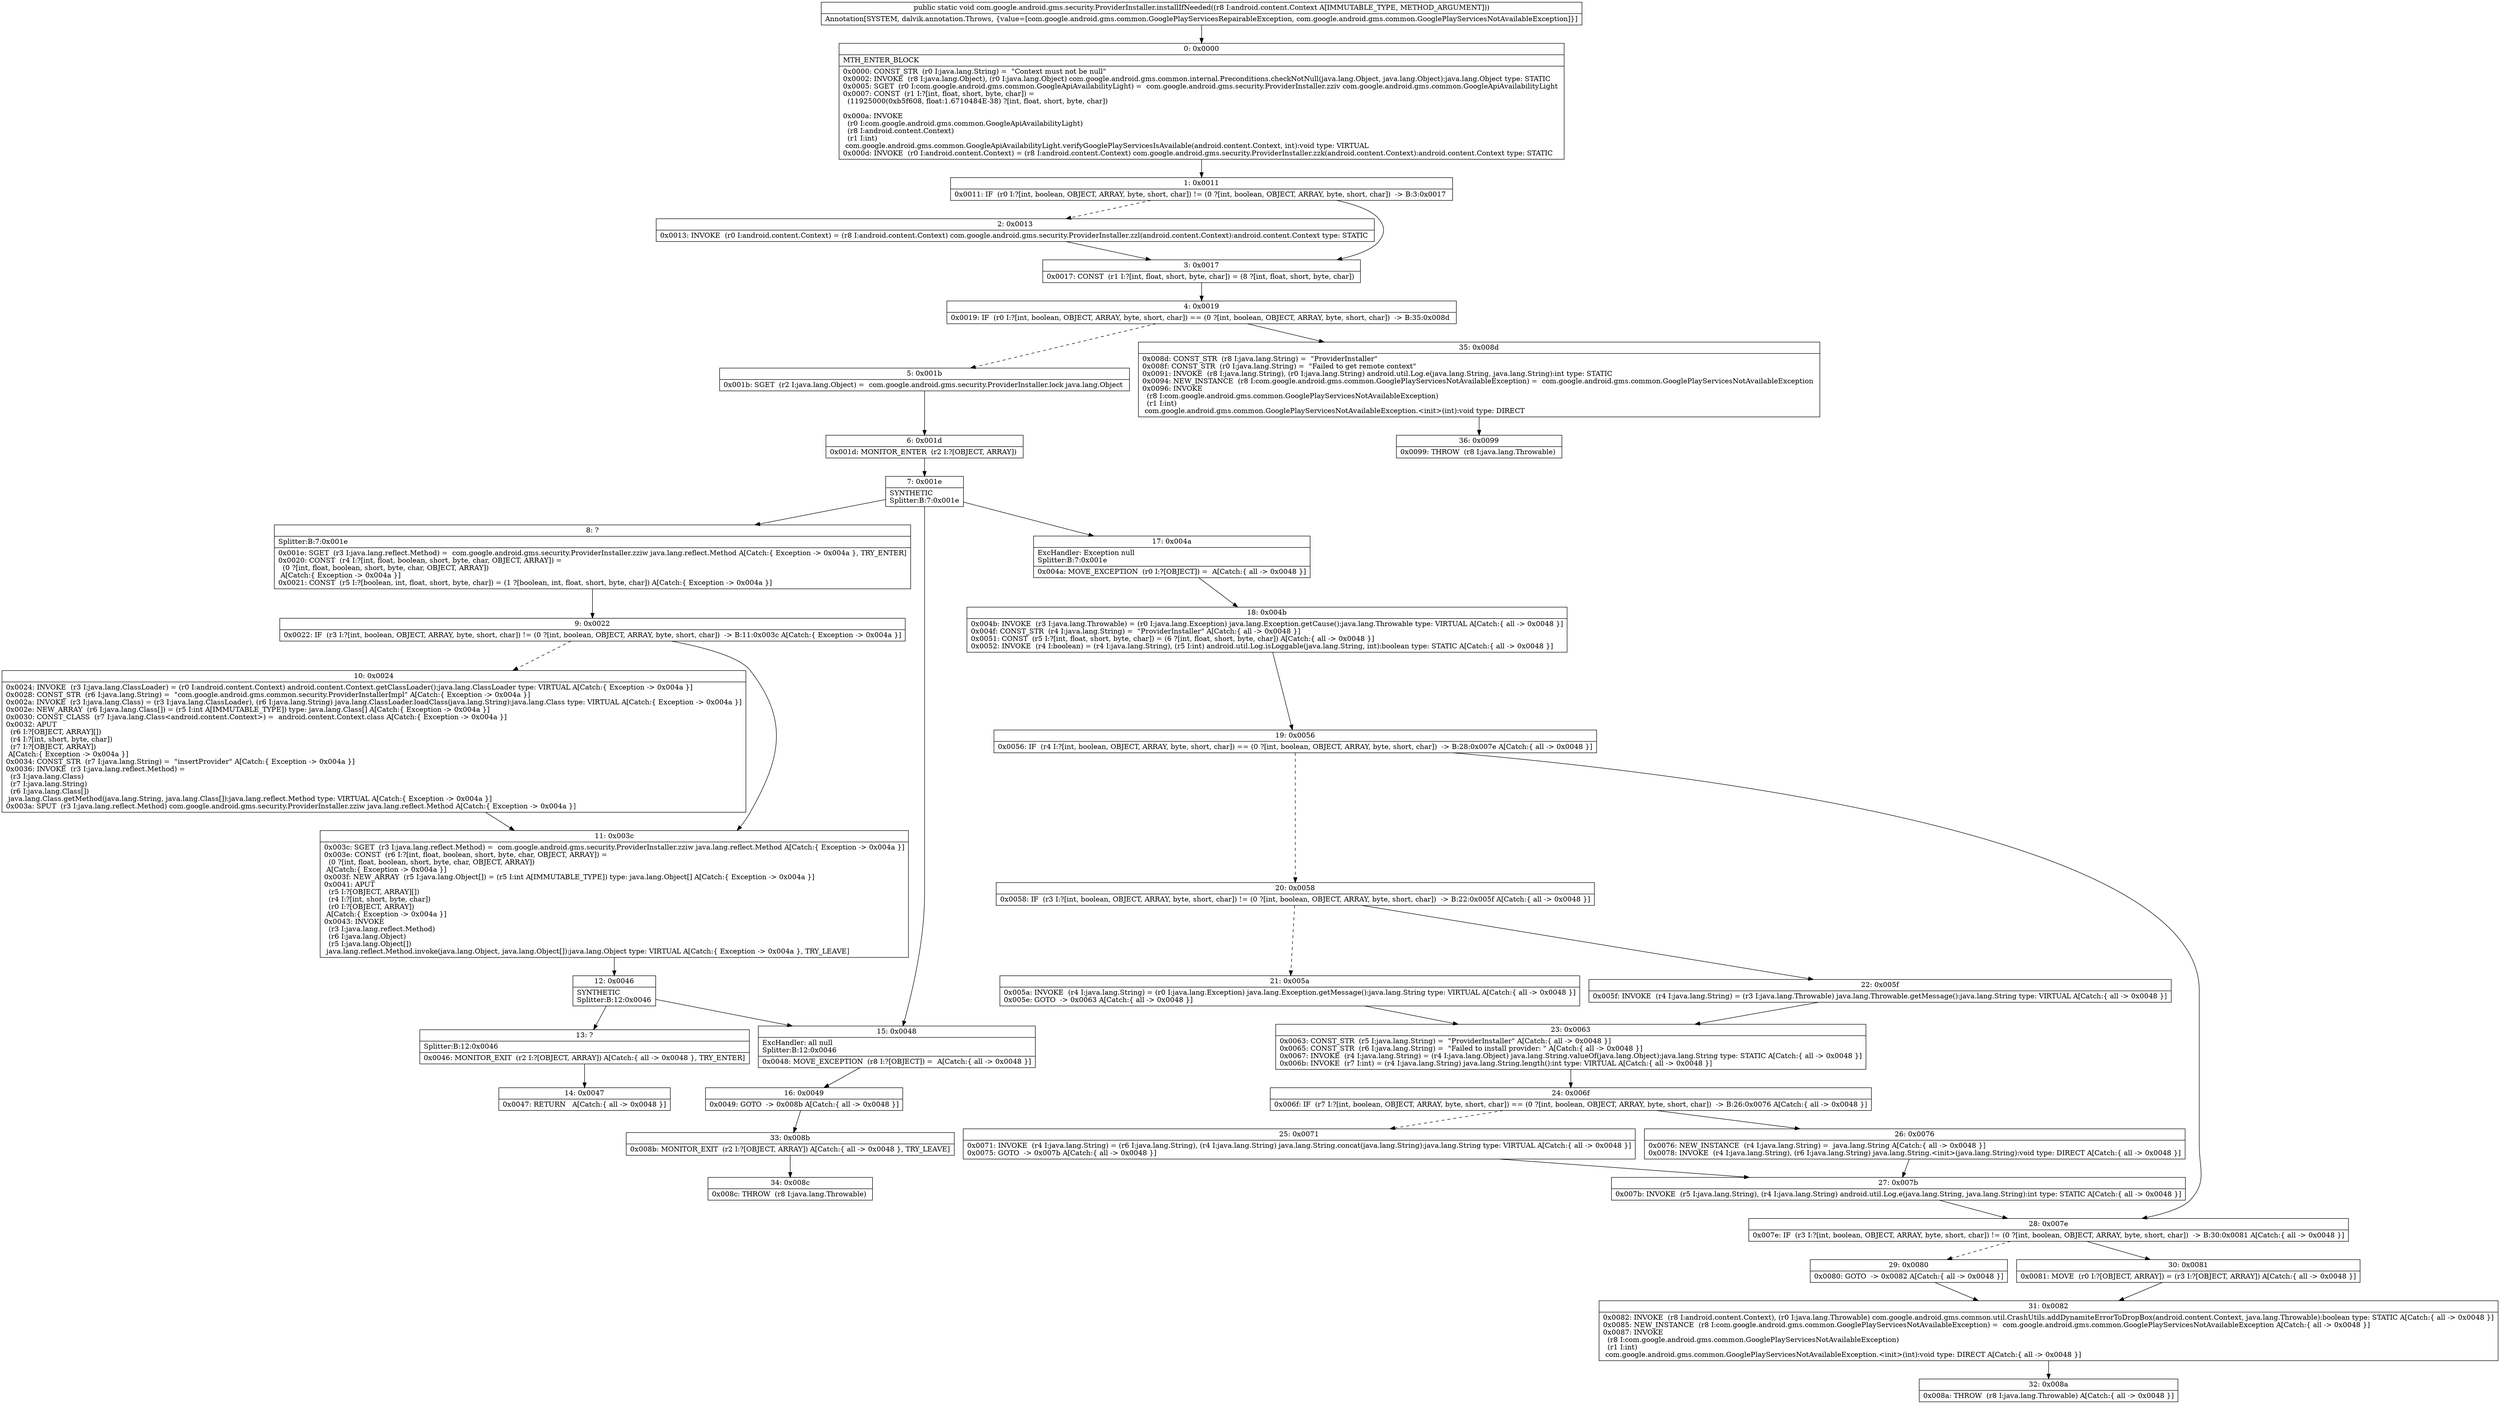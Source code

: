digraph "CFG forcom.google.android.gms.security.ProviderInstaller.installIfNeeded(Landroid\/content\/Context;)V" {
Node_0 [shape=record,label="{0\:\ 0x0000|MTH_ENTER_BLOCK\l|0x0000: CONST_STR  (r0 I:java.lang.String) =  \"Context must not be null\" \l0x0002: INVOKE  (r8 I:java.lang.Object), (r0 I:java.lang.Object) com.google.android.gms.common.internal.Preconditions.checkNotNull(java.lang.Object, java.lang.Object):java.lang.Object type: STATIC \l0x0005: SGET  (r0 I:com.google.android.gms.common.GoogleApiAvailabilityLight) =  com.google.android.gms.security.ProviderInstaller.zziv com.google.android.gms.common.GoogleApiAvailabilityLight \l0x0007: CONST  (r1 I:?[int, float, short, byte, char]) = \l  (11925000(0xb5f608, float:1.6710484E\-38) ?[int, float, short, byte, char])\l \l0x000a: INVOKE  \l  (r0 I:com.google.android.gms.common.GoogleApiAvailabilityLight)\l  (r8 I:android.content.Context)\l  (r1 I:int)\l com.google.android.gms.common.GoogleApiAvailabilityLight.verifyGooglePlayServicesIsAvailable(android.content.Context, int):void type: VIRTUAL \l0x000d: INVOKE  (r0 I:android.content.Context) = (r8 I:android.content.Context) com.google.android.gms.security.ProviderInstaller.zzk(android.content.Context):android.content.Context type: STATIC \l}"];
Node_1 [shape=record,label="{1\:\ 0x0011|0x0011: IF  (r0 I:?[int, boolean, OBJECT, ARRAY, byte, short, char]) != (0 ?[int, boolean, OBJECT, ARRAY, byte, short, char])  \-\> B:3:0x0017 \l}"];
Node_2 [shape=record,label="{2\:\ 0x0013|0x0013: INVOKE  (r0 I:android.content.Context) = (r8 I:android.content.Context) com.google.android.gms.security.ProviderInstaller.zzl(android.content.Context):android.content.Context type: STATIC \l}"];
Node_3 [shape=record,label="{3\:\ 0x0017|0x0017: CONST  (r1 I:?[int, float, short, byte, char]) = (8 ?[int, float, short, byte, char]) \l}"];
Node_4 [shape=record,label="{4\:\ 0x0019|0x0019: IF  (r0 I:?[int, boolean, OBJECT, ARRAY, byte, short, char]) == (0 ?[int, boolean, OBJECT, ARRAY, byte, short, char])  \-\> B:35:0x008d \l}"];
Node_5 [shape=record,label="{5\:\ 0x001b|0x001b: SGET  (r2 I:java.lang.Object) =  com.google.android.gms.security.ProviderInstaller.lock java.lang.Object \l}"];
Node_6 [shape=record,label="{6\:\ 0x001d|0x001d: MONITOR_ENTER  (r2 I:?[OBJECT, ARRAY]) \l}"];
Node_7 [shape=record,label="{7\:\ 0x001e|SYNTHETIC\lSplitter:B:7:0x001e\l}"];
Node_8 [shape=record,label="{8\:\ ?|Splitter:B:7:0x001e\l|0x001e: SGET  (r3 I:java.lang.reflect.Method) =  com.google.android.gms.security.ProviderInstaller.zziw java.lang.reflect.Method A[Catch:\{ Exception \-\> 0x004a \}, TRY_ENTER]\l0x0020: CONST  (r4 I:?[int, float, boolean, short, byte, char, OBJECT, ARRAY]) = \l  (0 ?[int, float, boolean, short, byte, char, OBJECT, ARRAY])\l A[Catch:\{ Exception \-\> 0x004a \}]\l0x0021: CONST  (r5 I:?[boolean, int, float, short, byte, char]) = (1 ?[boolean, int, float, short, byte, char]) A[Catch:\{ Exception \-\> 0x004a \}]\l}"];
Node_9 [shape=record,label="{9\:\ 0x0022|0x0022: IF  (r3 I:?[int, boolean, OBJECT, ARRAY, byte, short, char]) != (0 ?[int, boolean, OBJECT, ARRAY, byte, short, char])  \-\> B:11:0x003c A[Catch:\{ Exception \-\> 0x004a \}]\l}"];
Node_10 [shape=record,label="{10\:\ 0x0024|0x0024: INVOKE  (r3 I:java.lang.ClassLoader) = (r0 I:android.content.Context) android.content.Context.getClassLoader():java.lang.ClassLoader type: VIRTUAL A[Catch:\{ Exception \-\> 0x004a \}]\l0x0028: CONST_STR  (r6 I:java.lang.String) =  \"com.google.android.gms.common.security.ProviderInstallerImpl\" A[Catch:\{ Exception \-\> 0x004a \}]\l0x002a: INVOKE  (r3 I:java.lang.Class) = (r3 I:java.lang.ClassLoader), (r6 I:java.lang.String) java.lang.ClassLoader.loadClass(java.lang.String):java.lang.Class type: VIRTUAL A[Catch:\{ Exception \-\> 0x004a \}]\l0x002e: NEW_ARRAY  (r6 I:java.lang.Class[]) = (r5 I:int A[IMMUTABLE_TYPE]) type: java.lang.Class[] A[Catch:\{ Exception \-\> 0x004a \}]\l0x0030: CONST_CLASS  (r7 I:java.lang.Class\<android.content.Context\>) =  android.content.Context.class A[Catch:\{ Exception \-\> 0x004a \}]\l0x0032: APUT  \l  (r6 I:?[OBJECT, ARRAY][])\l  (r4 I:?[int, short, byte, char])\l  (r7 I:?[OBJECT, ARRAY])\l A[Catch:\{ Exception \-\> 0x004a \}]\l0x0034: CONST_STR  (r7 I:java.lang.String) =  \"insertProvider\" A[Catch:\{ Exception \-\> 0x004a \}]\l0x0036: INVOKE  (r3 I:java.lang.reflect.Method) = \l  (r3 I:java.lang.Class)\l  (r7 I:java.lang.String)\l  (r6 I:java.lang.Class[])\l java.lang.Class.getMethod(java.lang.String, java.lang.Class[]):java.lang.reflect.Method type: VIRTUAL A[Catch:\{ Exception \-\> 0x004a \}]\l0x003a: SPUT  (r3 I:java.lang.reflect.Method) com.google.android.gms.security.ProviderInstaller.zziw java.lang.reflect.Method A[Catch:\{ Exception \-\> 0x004a \}]\l}"];
Node_11 [shape=record,label="{11\:\ 0x003c|0x003c: SGET  (r3 I:java.lang.reflect.Method) =  com.google.android.gms.security.ProviderInstaller.zziw java.lang.reflect.Method A[Catch:\{ Exception \-\> 0x004a \}]\l0x003e: CONST  (r6 I:?[int, float, boolean, short, byte, char, OBJECT, ARRAY]) = \l  (0 ?[int, float, boolean, short, byte, char, OBJECT, ARRAY])\l A[Catch:\{ Exception \-\> 0x004a \}]\l0x003f: NEW_ARRAY  (r5 I:java.lang.Object[]) = (r5 I:int A[IMMUTABLE_TYPE]) type: java.lang.Object[] A[Catch:\{ Exception \-\> 0x004a \}]\l0x0041: APUT  \l  (r5 I:?[OBJECT, ARRAY][])\l  (r4 I:?[int, short, byte, char])\l  (r0 I:?[OBJECT, ARRAY])\l A[Catch:\{ Exception \-\> 0x004a \}]\l0x0043: INVOKE  \l  (r3 I:java.lang.reflect.Method)\l  (r6 I:java.lang.Object)\l  (r5 I:java.lang.Object[])\l java.lang.reflect.Method.invoke(java.lang.Object, java.lang.Object[]):java.lang.Object type: VIRTUAL A[Catch:\{ Exception \-\> 0x004a \}, TRY_LEAVE]\l}"];
Node_12 [shape=record,label="{12\:\ 0x0046|SYNTHETIC\lSplitter:B:12:0x0046\l}"];
Node_13 [shape=record,label="{13\:\ ?|Splitter:B:12:0x0046\l|0x0046: MONITOR_EXIT  (r2 I:?[OBJECT, ARRAY]) A[Catch:\{ all \-\> 0x0048 \}, TRY_ENTER]\l}"];
Node_14 [shape=record,label="{14\:\ 0x0047|0x0047: RETURN   A[Catch:\{ all \-\> 0x0048 \}]\l}"];
Node_15 [shape=record,label="{15\:\ 0x0048|ExcHandler: all null\lSplitter:B:12:0x0046\l|0x0048: MOVE_EXCEPTION  (r8 I:?[OBJECT]) =  A[Catch:\{ all \-\> 0x0048 \}]\l}"];
Node_16 [shape=record,label="{16\:\ 0x0049|0x0049: GOTO  \-\> 0x008b A[Catch:\{ all \-\> 0x0048 \}]\l}"];
Node_17 [shape=record,label="{17\:\ 0x004a|ExcHandler: Exception null\lSplitter:B:7:0x001e\l|0x004a: MOVE_EXCEPTION  (r0 I:?[OBJECT]) =  A[Catch:\{ all \-\> 0x0048 \}]\l}"];
Node_18 [shape=record,label="{18\:\ 0x004b|0x004b: INVOKE  (r3 I:java.lang.Throwable) = (r0 I:java.lang.Exception) java.lang.Exception.getCause():java.lang.Throwable type: VIRTUAL A[Catch:\{ all \-\> 0x0048 \}]\l0x004f: CONST_STR  (r4 I:java.lang.String) =  \"ProviderInstaller\" A[Catch:\{ all \-\> 0x0048 \}]\l0x0051: CONST  (r5 I:?[int, float, short, byte, char]) = (6 ?[int, float, short, byte, char]) A[Catch:\{ all \-\> 0x0048 \}]\l0x0052: INVOKE  (r4 I:boolean) = (r4 I:java.lang.String), (r5 I:int) android.util.Log.isLoggable(java.lang.String, int):boolean type: STATIC A[Catch:\{ all \-\> 0x0048 \}]\l}"];
Node_19 [shape=record,label="{19\:\ 0x0056|0x0056: IF  (r4 I:?[int, boolean, OBJECT, ARRAY, byte, short, char]) == (0 ?[int, boolean, OBJECT, ARRAY, byte, short, char])  \-\> B:28:0x007e A[Catch:\{ all \-\> 0x0048 \}]\l}"];
Node_20 [shape=record,label="{20\:\ 0x0058|0x0058: IF  (r3 I:?[int, boolean, OBJECT, ARRAY, byte, short, char]) != (0 ?[int, boolean, OBJECT, ARRAY, byte, short, char])  \-\> B:22:0x005f A[Catch:\{ all \-\> 0x0048 \}]\l}"];
Node_21 [shape=record,label="{21\:\ 0x005a|0x005a: INVOKE  (r4 I:java.lang.String) = (r0 I:java.lang.Exception) java.lang.Exception.getMessage():java.lang.String type: VIRTUAL A[Catch:\{ all \-\> 0x0048 \}]\l0x005e: GOTO  \-\> 0x0063 A[Catch:\{ all \-\> 0x0048 \}]\l}"];
Node_22 [shape=record,label="{22\:\ 0x005f|0x005f: INVOKE  (r4 I:java.lang.String) = (r3 I:java.lang.Throwable) java.lang.Throwable.getMessage():java.lang.String type: VIRTUAL A[Catch:\{ all \-\> 0x0048 \}]\l}"];
Node_23 [shape=record,label="{23\:\ 0x0063|0x0063: CONST_STR  (r5 I:java.lang.String) =  \"ProviderInstaller\" A[Catch:\{ all \-\> 0x0048 \}]\l0x0065: CONST_STR  (r6 I:java.lang.String) =  \"Failed to install provider: \" A[Catch:\{ all \-\> 0x0048 \}]\l0x0067: INVOKE  (r4 I:java.lang.String) = (r4 I:java.lang.Object) java.lang.String.valueOf(java.lang.Object):java.lang.String type: STATIC A[Catch:\{ all \-\> 0x0048 \}]\l0x006b: INVOKE  (r7 I:int) = (r4 I:java.lang.String) java.lang.String.length():int type: VIRTUAL A[Catch:\{ all \-\> 0x0048 \}]\l}"];
Node_24 [shape=record,label="{24\:\ 0x006f|0x006f: IF  (r7 I:?[int, boolean, OBJECT, ARRAY, byte, short, char]) == (0 ?[int, boolean, OBJECT, ARRAY, byte, short, char])  \-\> B:26:0x0076 A[Catch:\{ all \-\> 0x0048 \}]\l}"];
Node_25 [shape=record,label="{25\:\ 0x0071|0x0071: INVOKE  (r4 I:java.lang.String) = (r6 I:java.lang.String), (r4 I:java.lang.String) java.lang.String.concat(java.lang.String):java.lang.String type: VIRTUAL A[Catch:\{ all \-\> 0x0048 \}]\l0x0075: GOTO  \-\> 0x007b A[Catch:\{ all \-\> 0x0048 \}]\l}"];
Node_26 [shape=record,label="{26\:\ 0x0076|0x0076: NEW_INSTANCE  (r4 I:java.lang.String) =  java.lang.String A[Catch:\{ all \-\> 0x0048 \}]\l0x0078: INVOKE  (r4 I:java.lang.String), (r6 I:java.lang.String) java.lang.String.\<init\>(java.lang.String):void type: DIRECT A[Catch:\{ all \-\> 0x0048 \}]\l}"];
Node_27 [shape=record,label="{27\:\ 0x007b|0x007b: INVOKE  (r5 I:java.lang.String), (r4 I:java.lang.String) android.util.Log.e(java.lang.String, java.lang.String):int type: STATIC A[Catch:\{ all \-\> 0x0048 \}]\l}"];
Node_28 [shape=record,label="{28\:\ 0x007e|0x007e: IF  (r3 I:?[int, boolean, OBJECT, ARRAY, byte, short, char]) != (0 ?[int, boolean, OBJECT, ARRAY, byte, short, char])  \-\> B:30:0x0081 A[Catch:\{ all \-\> 0x0048 \}]\l}"];
Node_29 [shape=record,label="{29\:\ 0x0080|0x0080: GOTO  \-\> 0x0082 A[Catch:\{ all \-\> 0x0048 \}]\l}"];
Node_30 [shape=record,label="{30\:\ 0x0081|0x0081: MOVE  (r0 I:?[OBJECT, ARRAY]) = (r3 I:?[OBJECT, ARRAY]) A[Catch:\{ all \-\> 0x0048 \}]\l}"];
Node_31 [shape=record,label="{31\:\ 0x0082|0x0082: INVOKE  (r8 I:android.content.Context), (r0 I:java.lang.Throwable) com.google.android.gms.common.util.CrashUtils.addDynamiteErrorToDropBox(android.content.Context, java.lang.Throwable):boolean type: STATIC A[Catch:\{ all \-\> 0x0048 \}]\l0x0085: NEW_INSTANCE  (r8 I:com.google.android.gms.common.GooglePlayServicesNotAvailableException) =  com.google.android.gms.common.GooglePlayServicesNotAvailableException A[Catch:\{ all \-\> 0x0048 \}]\l0x0087: INVOKE  \l  (r8 I:com.google.android.gms.common.GooglePlayServicesNotAvailableException)\l  (r1 I:int)\l com.google.android.gms.common.GooglePlayServicesNotAvailableException.\<init\>(int):void type: DIRECT A[Catch:\{ all \-\> 0x0048 \}]\l}"];
Node_32 [shape=record,label="{32\:\ 0x008a|0x008a: THROW  (r8 I:java.lang.Throwable) A[Catch:\{ all \-\> 0x0048 \}]\l}"];
Node_33 [shape=record,label="{33\:\ 0x008b|0x008b: MONITOR_EXIT  (r2 I:?[OBJECT, ARRAY]) A[Catch:\{ all \-\> 0x0048 \}, TRY_LEAVE]\l}"];
Node_34 [shape=record,label="{34\:\ 0x008c|0x008c: THROW  (r8 I:java.lang.Throwable) \l}"];
Node_35 [shape=record,label="{35\:\ 0x008d|0x008d: CONST_STR  (r8 I:java.lang.String) =  \"ProviderInstaller\" \l0x008f: CONST_STR  (r0 I:java.lang.String) =  \"Failed to get remote context\" \l0x0091: INVOKE  (r8 I:java.lang.String), (r0 I:java.lang.String) android.util.Log.e(java.lang.String, java.lang.String):int type: STATIC \l0x0094: NEW_INSTANCE  (r8 I:com.google.android.gms.common.GooglePlayServicesNotAvailableException) =  com.google.android.gms.common.GooglePlayServicesNotAvailableException \l0x0096: INVOKE  \l  (r8 I:com.google.android.gms.common.GooglePlayServicesNotAvailableException)\l  (r1 I:int)\l com.google.android.gms.common.GooglePlayServicesNotAvailableException.\<init\>(int):void type: DIRECT \l}"];
Node_36 [shape=record,label="{36\:\ 0x0099|0x0099: THROW  (r8 I:java.lang.Throwable) \l}"];
MethodNode[shape=record,label="{public static void com.google.android.gms.security.ProviderInstaller.installIfNeeded((r8 I:android.content.Context A[IMMUTABLE_TYPE, METHOD_ARGUMENT]))  | Annotation[SYSTEM, dalvik.annotation.Throws, \{value=[com.google.android.gms.common.GooglePlayServicesRepairableException, com.google.android.gms.common.GooglePlayServicesNotAvailableException]\}]\l}"];
MethodNode -> Node_0;
Node_0 -> Node_1;
Node_1 -> Node_2[style=dashed];
Node_1 -> Node_3;
Node_2 -> Node_3;
Node_3 -> Node_4;
Node_4 -> Node_5[style=dashed];
Node_4 -> Node_35;
Node_5 -> Node_6;
Node_6 -> Node_7;
Node_7 -> Node_8;
Node_7 -> Node_17;
Node_7 -> Node_15;
Node_8 -> Node_9;
Node_9 -> Node_10[style=dashed];
Node_9 -> Node_11;
Node_10 -> Node_11;
Node_11 -> Node_12;
Node_12 -> Node_13;
Node_12 -> Node_15;
Node_13 -> Node_14;
Node_15 -> Node_16;
Node_16 -> Node_33;
Node_17 -> Node_18;
Node_18 -> Node_19;
Node_19 -> Node_20[style=dashed];
Node_19 -> Node_28;
Node_20 -> Node_21[style=dashed];
Node_20 -> Node_22;
Node_21 -> Node_23;
Node_22 -> Node_23;
Node_23 -> Node_24;
Node_24 -> Node_25[style=dashed];
Node_24 -> Node_26;
Node_25 -> Node_27;
Node_26 -> Node_27;
Node_27 -> Node_28;
Node_28 -> Node_29[style=dashed];
Node_28 -> Node_30;
Node_29 -> Node_31;
Node_30 -> Node_31;
Node_31 -> Node_32;
Node_33 -> Node_34;
Node_35 -> Node_36;
}

